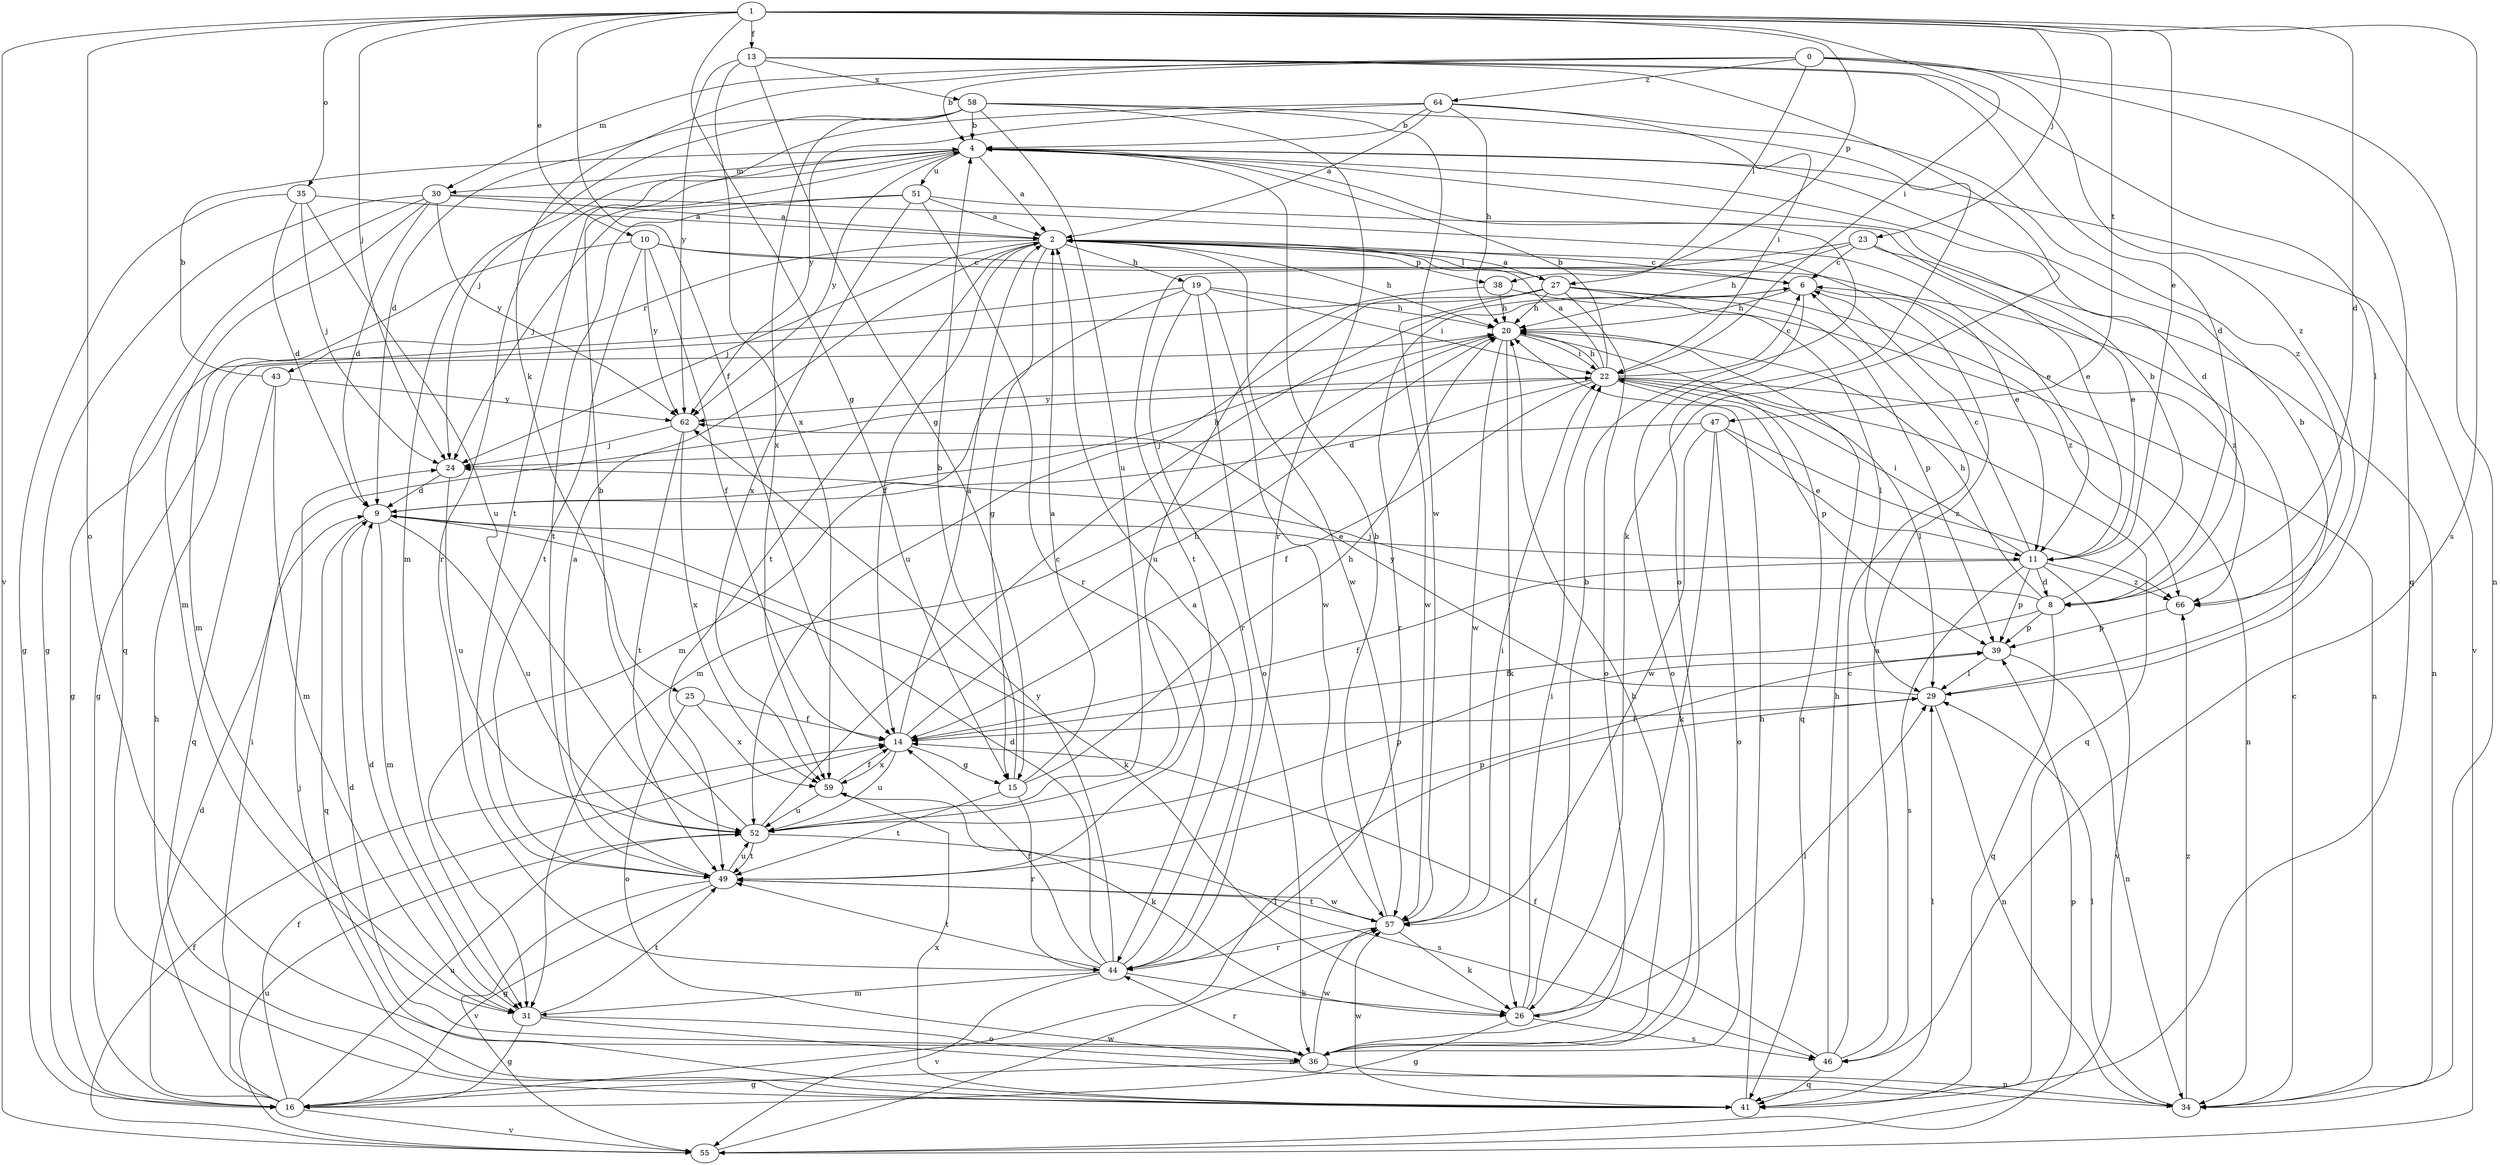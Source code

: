 strict digraph  {
0;
1;
2;
4;
6;
8;
9;
10;
11;
13;
14;
15;
16;
19;
20;
22;
23;
24;
25;
26;
27;
29;
30;
31;
34;
35;
36;
38;
39;
41;
43;
44;
46;
47;
49;
51;
52;
55;
57;
58;
59;
62;
64;
66;
0 -> 4  [label=b];
0 -> 25  [label=k];
0 -> 27  [label=l];
0 -> 30  [label=m];
0 -> 34  [label=n];
0 -> 41  [label=q];
0 -> 64  [label=z];
0 -> 66  [label=z];
1 -> 8  [label=d];
1 -> 10  [label=e];
1 -> 11  [label=e];
1 -> 13  [label=f];
1 -> 14  [label=f];
1 -> 15  [label=g];
1 -> 22  [label=i];
1 -> 23  [label=j];
1 -> 24  [label=j];
1 -> 35  [label=o];
1 -> 36  [label=o];
1 -> 38  [label=p];
1 -> 46  [label=s];
1 -> 47  [label=t];
1 -> 55  [label=v];
2 -> 6  [label=c];
2 -> 14  [label=f];
2 -> 15  [label=g];
2 -> 19  [label=h];
2 -> 20  [label=h];
2 -> 24  [label=j];
2 -> 27  [label=l];
2 -> 38  [label=p];
2 -> 43  [label=r];
2 -> 49  [label=t];
2 -> 57  [label=w];
4 -> 2  [label=a];
4 -> 8  [label=d];
4 -> 30  [label=m];
4 -> 44  [label=r];
4 -> 49  [label=t];
4 -> 51  [label=u];
4 -> 55  [label=v];
4 -> 62  [label=y];
6 -> 20  [label=h];
6 -> 36  [label=o];
6 -> 44  [label=r];
6 -> 66  [label=z];
8 -> 4  [label=b];
8 -> 14  [label=f];
8 -> 20  [label=h];
8 -> 24  [label=j];
8 -> 39  [label=p];
8 -> 41  [label=q];
9 -> 11  [label=e];
9 -> 20  [label=h];
9 -> 26  [label=k];
9 -> 31  [label=m];
9 -> 41  [label=q];
9 -> 52  [label=u];
10 -> 6  [label=c];
10 -> 11  [label=e];
10 -> 14  [label=f];
10 -> 31  [label=m];
10 -> 49  [label=t];
10 -> 62  [label=y];
11 -> 6  [label=c];
11 -> 8  [label=d];
11 -> 14  [label=f];
11 -> 22  [label=i];
11 -> 39  [label=p];
11 -> 46  [label=s];
11 -> 55  [label=v];
11 -> 66  [label=z];
13 -> 8  [label=d];
13 -> 15  [label=g];
13 -> 26  [label=k];
13 -> 29  [label=l];
13 -> 58  [label=x];
13 -> 59  [label=x];
13 -> 62  [label=y];
14 -> 2  [label=a];
14 -> 15  [label=g];
14 -> 20  [label=h];
14 -> 52  [label=u];
14 -> 59  [label=x];
15 -> 2  [label=a];
15 -> 4  [label=b];
15 -> 20  [label=h];
15 -> 44  [label=r];
15 -> 49  [label=t];
16 -> 9  [label=d];
16 -> 14  [label=f];
16 -> 20  [label=h];
16 -> 22  [label=i];
16 -> 29  [label=l];
16 -> 52  [label=u];
16 -> 55  [label=v];
19 -> 16  [label=g];
19 -> 20  [label=h];
19 -> 22  [label=i];
19 -> 31  [label=m];
19 -> 36  [label=o];
19 -> 44  [label=r];
19 -> 57  [label=w];
20 -> 22  [label=i];
20 -> 26  [label=k];
20 -> 31  [label=m];
20 -> 41  [label=q];
20 -> 57  [label=w];
22 -> 2  [label=a];
22 -> 4  [label=b];
22 -> 6  [label=c];
22 -> 9  [label=d];
22 -> 14  [label=f];
22 -> 20  [label=h];
22 -> 29  [label=l];
22 -> 34  [label=n];
22 -> 39  [label=p];
22 -> 41  [label=q];
22 -> 62  [label=y];
23 -> 6  [label=c];
23 -> 11  [label=e];
23 -> 20  [label=h];
23 -> 34  [label=n];
23 -> 49  [label=t];
24 -> 9  [label=d];
24 -> 52  [label=u];
25 -> 14  [label=f];
25 -> 36  [label=o];
25 -> 59  [label=x];
26 -> 4  [label=b];
26 -> 16  [label=g];
26 -> 22  [label=i];
26 -> 29  [label=l];
26 -> 46  [label=s];
27 -> 2  [label=a];
27 -> 16  [label=g];
27 -> 20  [label=h];
27 -> 29  [label=l];
27 -> 36  [label=o];
27 -> 39  [label=p];
27 -> 52  [label=u];
27 -> 57  [label=w];
27 -> 66  [label=z];
29 -> 4  [label=b];
29 -> 14  [label=f];
29 -> 34  [label=n];
29 -> 62  [label=y];
30 -> 2  [label=a];
30 -> 9  [label=d];
30 -> 11  [label=e];
30 -> 16  [label=g];
30 -> 31  [label=m];
30 -> 41  [label=q];
30 -> 62  [label=y];
31 -> 9  [label=d];
31 -> 16  [label=g];
31 -> 34  [label=n];
31 -> 36  [label=o];
31 -> 49  [label=t];
34 -> 6  [label=c];
34 -> 29  [label=l];
34 -> 66  [label=z];
35 -> 2  [label=a];
35 -> 9  [label=d];
35 -> 16  [label=g];
35 -> 24  [label=j];
35 -> 52  [label=u];
36 -> 9  [label=d];
36 -> 16  [label=g];
36 -> 20  [label=h];
36 -> 34  [label=n];
36 -> 44  [label=r];
36 -> 57  [label=w];
38 -> 20  [label=h];
38 -> 34  [label=n];
38 -> 52  [label=u];
39 -> 29  [label=l];
39 -> 34  [label=n];
41 -> 20  [label=h];
41 -> 24  [label=j];
41 -> 29  [label=l];
41 -> 57  [label=w];
41 -> 59  [label=x];
43 -> 4  [label=b];
43 -> 31  [label=m];
43 -> 41  [label=q];
43 -> 62  [label=y];
44 -> 2  [label=a];
44 -> 9  [label=d];
44 -> 14  [label=f];
44 -> 26  [label=k];
44 -> 31  [label=m];
44 -> 49  [label=t];
44 -> 55  [label=v];
44 -> 62  [label=y];
46 -> 2  [label=a];
46 -> 6  [label=c];
46 -> 14  [label=f];
46 -> 20  [label=h];
46 -> 41  [label=q];
47 -> 11  [label=e];
47 -> 24  [label=j];
47 -> 26  [label=k];
47 -> 36  [label=o];
47 -> 57  [label=w];
47 -> 66  [label=z];
49 -> 2  [label=a];
49 -> 16  [label=g];
49 -> 39  [label=p];
49 -> 52  [label=u];
49 -> 55  [label=v];
49 -> 57  [label=w];
51 -> 2  [label=a];
51 -> 11  [label=e];
51 -> 24  [label=j];
51 -> 44  [label=r];
51 -> 49  [label=t];
51 -> 59  [label=x];
52 -> 4  [label=b];
52 -> 6  [label=c];
52 -> 39  [label=p];
52 -> 46  [label=s];
52 -> 49  [label=t];
55 -> 14  [label=f];
55 -> 39  [label=p];
55 -> 52  [label=u];
55 -> 57  [label=w];
57 -> 4  [label=b];
57 -> 22  [label=i];
57 -> 26  [label=k];
57 -> 44  [label=r];
57 -> 49  [label=t];
58 -> 4  [label=b];
58 -> 9  [label=d];
58 -> 24  [label=j];
58 -> 36  [label=o];
58 -> 44  [label=r];
58 -> 52  [label=u];
58 -> 57  [label=w];
58 -> 59  [label=x];
59 -> 14  [label=f];
59 -> 26  [label=k];
59 -> 52  [label=u];
62 -> 24  [label=j];
62 -> 49  [label=t];
62 -> 59  [label=x];
64 -> 2  [label=a];
64 -> 4  [label=b];
64 -> 20  [label=h];
64 -> 22  [label=i];
64 -> 31  [label=m];
64 -> 62  [label=y];
64 -> 66  [label=z];
66 -> 39  [label=p];
}
